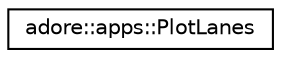 digraph "Graphical Class Hierarchy"
{
 // LATEX_PDF_SIZE
  edge [fontname="Helvetica",fontsize="10",labelfontname="Helvetica",labelfontsize="10"];
  node [fontname="Helvetica",fontsize="10",shape=record];
  rankdir="LR";
  Node0 [label="adore::apps::PlotLanes",height=0.2,width=0.4,color="black", fillcolor="white", style="filled",URL="$classadore_1_1apps_1_1PlotLanes.html",tooltip="a optimzed plotting application to plot map borders, vehicles and environment information and backgro..."];
}
